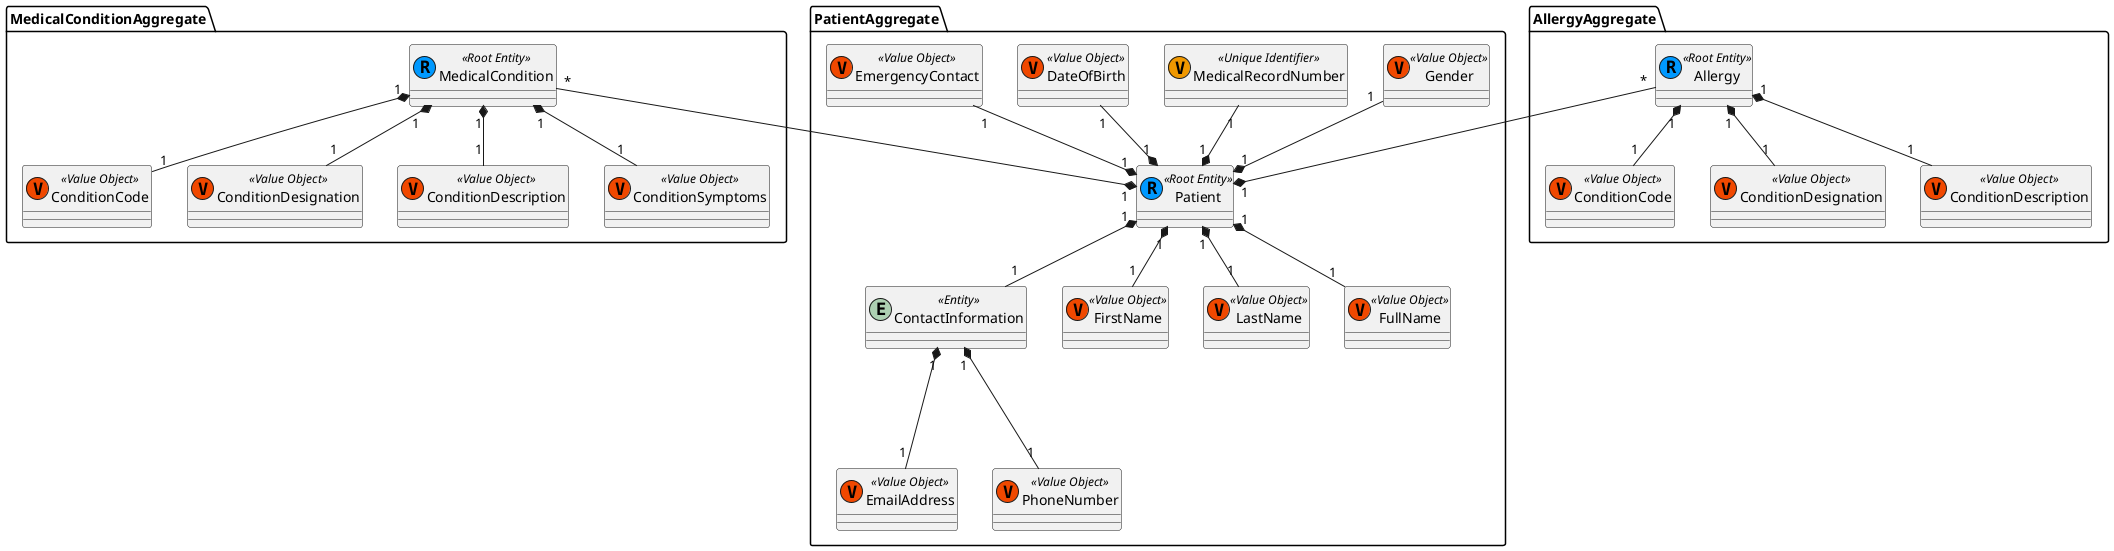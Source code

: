 @startuml

Package PatientAggregate {
	Entity Patient <<(R,#0099FF) Root Entity>>{}

	Class Gender <<(V,#f04800) Value Object>> {}
	Class MedicalRecordNumber <<(V,#f09800) Unique Identifier>> {}
	Class DateOfBirth <<(V,#f04800) Value Object>> {}
	Class EmergencyContact <<(V,#f04800) Value Object>> {}
	Class EmailAddress <<(V,#f04800) Value Object>> {}
	Class PhoneNumber <<(V,#f04800) Value Object>> {}

	Entity ContactInformation <<Entity>> {}

	Class FirstName <<(V,#f04800) Value Object>> {}
	Class LastName <<(V,#f04800) Value Object>> {}
	Class FullName <<(V,#f04800) Value Object>> {}

	ContactInformation "1" *--- "1" EmailAddress
	ContactInformation "1" *--- "1" PhoneNumber

	FirstName "1" -up-* "1" Patient
	LastName "1" -up-* "1" Patient
	FullName "1" -up-* "1" Patient
	ContactInformation "1" -up-* "1" Patient
	Gender "1" --* "1" Patient
	MedicalRecordNumber "1" --* "1" Patient
	DateOfBirth "1" --* "1" Patient
	EmergencyContact "1" --* "1" Patient
}

Package MedicalConditionAggregate {
	Entity MedicalCondition <<(R,#0099FF) Root Entity>> {}

	Class ConditionCode <<(V,#f04800) Value Object>> {}
	Class ConditionDesignation <<(V,#f04800) Value Object>> {}
	Class ConditionDescription <<(V,#f04800) Value Object>> {}
	Class ConditionSymptoms <<(V,#f04800) Value Object>> {}

	MedicalCondition "1" *-- "1" ConditionCode
	MedicalCondition "1" *-- "1" ConditionDescription
	MedicalCondition "1" *-- "1" ConditionDesignation
	MedicalCondition "1" *-- "1" ConditionSymptoms

}

Package AllergyAggregate {
	Entity Allergy <<(R,#0099FF) Root Entity>> {}

	Class ConditionCode <<(V,#f04800) Value Object>> {}
	Class ConditionDesignation <<(V,#f04800) Value Object>> {}
	Class ConditionDescription <<(V,#f04800) Value Object>> {}
	
	Allergy "1" *-- "1" ConditionCode
	Allergy "1" *-- "1" ConditionDescription
	Allergy "1" *-- "1" ConditionDesignation
}

Allergy "*" --* "1" Patient
MedicalCondition "*" --* "1" Patient

@enduml